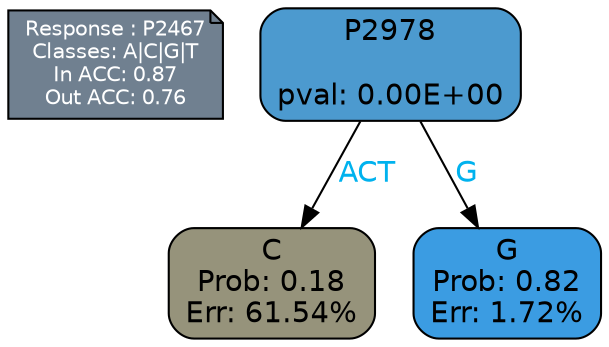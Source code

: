 digraph Tree {
node [shape=box, style="filled, rounded", color="black", fontname=helvetica] ;
graph [ranksep=equally, splines=polylines, bgcolor=transparent, dpi=600] ;
edge [fontname=helvetica] ;
LEGEND [label="Response : P2467
Classes: A|C|G|T
In ACC: 0.87
Out ACC: 0.76
",shape=note,align=left,style=filled,fillcolor="slategray",fontcolor="white",fontsize=10];1 [label="P2978

pval: 0.00E+00", fillcolor="#4c9acf"] ;
2 [label="C
Prob: 0.18
Err: 61.54%", fillcolor="#96937b"] ;
3 [label="G
Prob: 0.82
Err: 1.72%", fillcolor="#3b9ce2"] ;
1 -> 2 [label="ACT",fontcolor=deepskyblue2] ;
1 -> 3 [label="G",fontcolor=deepskyblue2] ;
{rank = same; 2;3;}{rank = same; LEGEND;1;}}